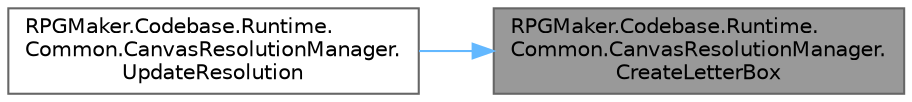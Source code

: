 digraph "RPGMaker.Codebase.Runtime.Common.CanvasResolutionManager.CreateLetterBox"
{
 // LATEX_PDF_SIZE
  bgcolor="transparent";
  edge [fontname=Helvetica,fontsize=10,labelfontname=Helvetica,labelfontsize=10];
  node [fontname=Helvetica,fontsize=10,shape=box,height=0.2,width=0.4];
  rankdir="RL";
  Node1 [id="Node000001",label="RPGMaker.Codebase.Runtime.\lCommon.CanvasResolutionManager.\lCreateLetterBox",height=0.2,width=0.4,color="gray40", fillcolor="grey60", style="filled", fontcolor="black",tooltip="レターボックスの作成"];
  Node1 -> Node2 [id="edge1_Node000001_Node000002",dir="back",color="steelblue1",style="solid",tooltip=" "];
  Node2 [id="Node000002",label="RPGMaker.Codebase.Runtime.\lCommon.CanvasResolutionManager.\lUpdateResolution",height=0.2,width=0.4,color="grey40", fillcolor="white", style="filled",URL="$d1/d74/class_r_p_g_maker_1_1_codebase_1_1_runtime_1_1_common_1_1_canvas_resolution_manager.html#a05979b74e9fe2343d091a4a48367e69f",tooltip="解像度基準の更新"];
}
